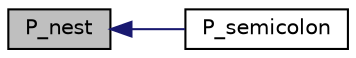digraph "P_nest"
{
  edge [fontname="Helvetica",fontsize="10",labelfontname="Helvetica",labelfontsize="10"];
  node [fontname="Helvetica",fontsize="10",shape=record];
  rankdir="LR";
  Node676 [label="P_nest",height=0.2,width=0.4,color="black", fillcolor="grey75", style="filled", fontcolor="black"];
  Node676 -> Node677 [dir="back",color="midnightblue",fontsize="10",style="solid",fontname="Helvetica"];
  Node677 [label="P_semicolon",height=0.2,width=0.4,color="black", fillcolor="white", style="filled",URL="$atlast_8c.html#a701abedd82f8c68ae1124091f5b0db03"];
}
